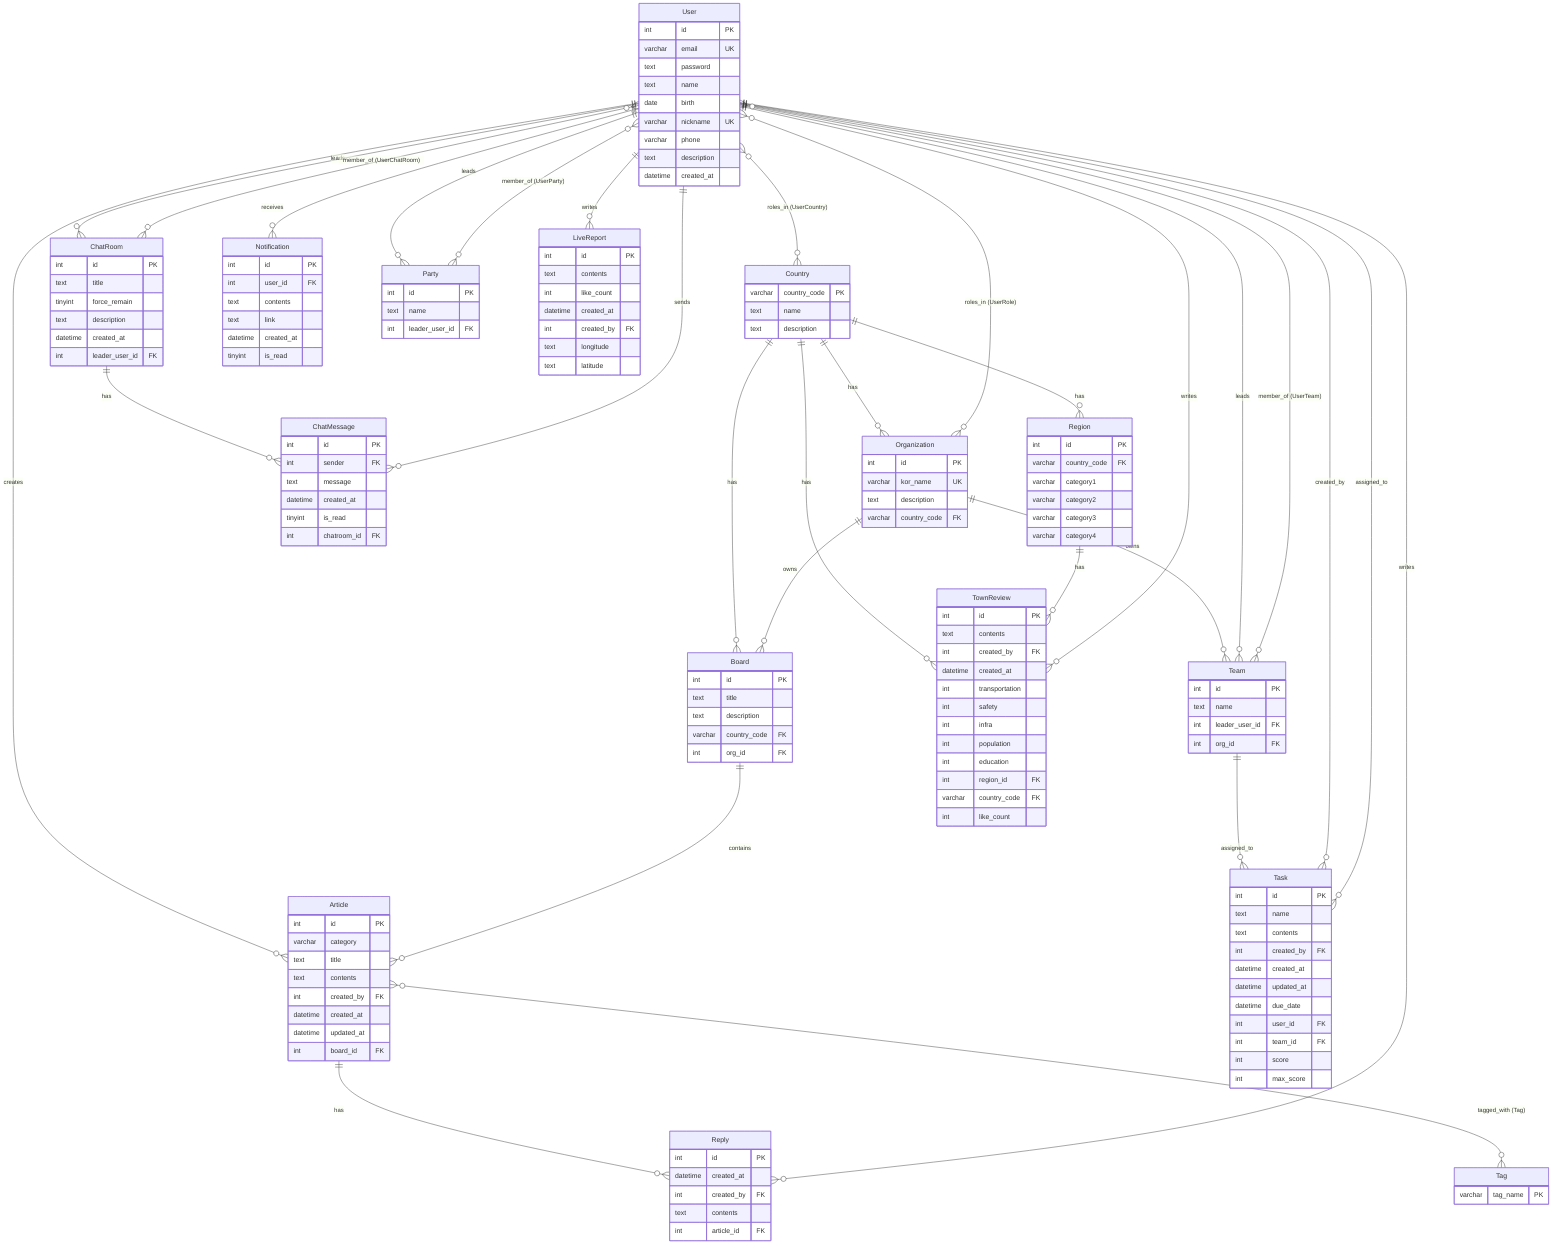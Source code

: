 erDiagram
		

    User {
        int id PK
        varchar email UK
        text password
        text name
        date birth
        varchar nickname UK
        varchar phone
        text description
        datetime created_at
    }

    Country {
        varchar country_code PK
        text name
        text description
    }

    Organization {
        int id PK
        varchar kor_name UK
        text description
        varchar country_code FK
    }

    Board {
        int id PK
        text title
        text description
        varchar country_code FK
        int org_id FK
    }

    Article {
        int id PK
        varchar category
        text title
        text contents
        int created_by FK
        datetime created_at
        datetime updated_at
        int board_id FK
    }

    Reply {
        int id PK
        datetime created_at
        int created_by FK
        text contents
        int article_id FK
    }

    %% Tag 테이블은 (article_id, tag_name)로 저장되지만
    %% ERD에서는 N:N 종단만 보이도록 'Tag' 엔터티를 가상으로 표시
    Tag {
        varchar tag_name PK
    }

    ChatRoom {
        int id PK
        text title
        tinyint force_remain
        text description
        datetime created_at
        int leader_user_id FK
    }

    ChatMessage {
        int id PK
        int sender FK
        text message
        datetime created_at
        tinyint is_read
        int chatroom_id FK
    }

    Notification {
        int id PK
        int user_id FK
        text contents
        text link
        datetime created_at
        tinyint is_read
    }

    Party {
        int id PK
        text name
        int leader_user_id FK
    }

    Team {
        int id PK
        text name
        int leader_user_id FK
        int org_id FK
    }

    Task {
        int id PK
        text name
        text contents
        int created_by FK
        datetime created_at
        datetime updated_at
        datetime due_date
        int user_id FK
        int team_id FK
        int score
        int max_score
    }

    Region {
        int id PK
        varchar country_code FK
        varchar category1
        varchar category2
        varchar category3
        varchar category4
    }

    TownReview {
        int id PK
        text contents
        int created_by FK
        datetime created_at
        int transportation
        int safety
        int infra
        int population
        int education
        int region_id FK
        varchar country_code FK
        int like_count
    }

    LiveReport {
        int id PK
        text contents
        int like_count
        datetime created_at
        int created_by FK
        text longitude
        text latitude
    }

    %% 1:N
    Country ||--o{ Organization : "has"
    Country ||--o{ Board : "has"
    Country ||--o{ Region : "has"
    Country ||--o{ TownReview : "has"

    Organization ||--o{ Board : "owns"
    Organization ||--o{ Team : "owns"

    User ||--o{ Article : "creates"
    Board ||--o{ Article : "contains"

    Article ||--o{ Reply : "has"
    User ||--o{ Reply : "writes"

    User ||--o{ ChatRoom : "leads"
    ChatRoom ||--o{ ChatMessage : "has"
    User ||--o{ ChatMessage : "sends"

    User ||--o{ Notification : "receives"

    User ||--o{ Party : "leads"
    User ||--o{ Team : "leads"
    Team ||--o{ Task : "assigned_to"
    User ||--o{ Task : "created_by"
    User ||--o{ Task : "assigned_to"

    Region ||--o{ TownReview : "has"
    User ||--o{ TownReview : "writes"

    User ||--o{ LiveReport : "writes"

    %% N:N (중간 테이블 숨김)
    User }o--o{ ChatRoom : "member_of (UserChatRoom)"
    User }o--o{ Country : "roles_in (UserCountry)"
    User }o--o{ Party : "member_of (UserParty)"
    User }o--o{ Organization : "roles_in (UserRole)"
    User }o--o{ Team : "member_of (UserTeam)"
    Article }o--o{ Tag : "tagged_with (Tag)"